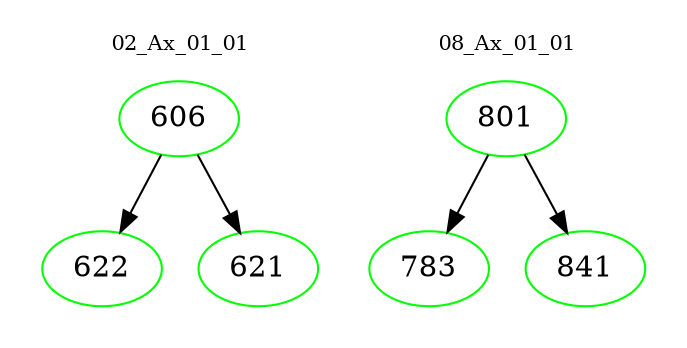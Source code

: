 digraph{
subgraph cluster_0 {
color = white
label = "02_Ax_01_01";
fontsize=10;
T0_606 [label="606", color="green"]
T0_606 -> T0_622 [color="black"]
T0_622 [label="622", color="green"]
T0_606 -> T0_621 [color="black"]
T0_621 [label="621", color="green"]
}
subgraph cluster_1 {
color = white
label = "08_Ax_01_01";
fontsize=10;
T1_801 [label="801", color="green"]
T1_801 -> T1_783 [color="black"]
T1_783 [label="783", color="green"]
T1_801 -> T1_841 [color="black"]
T1_841 [label="841", color="green"]
}
}
